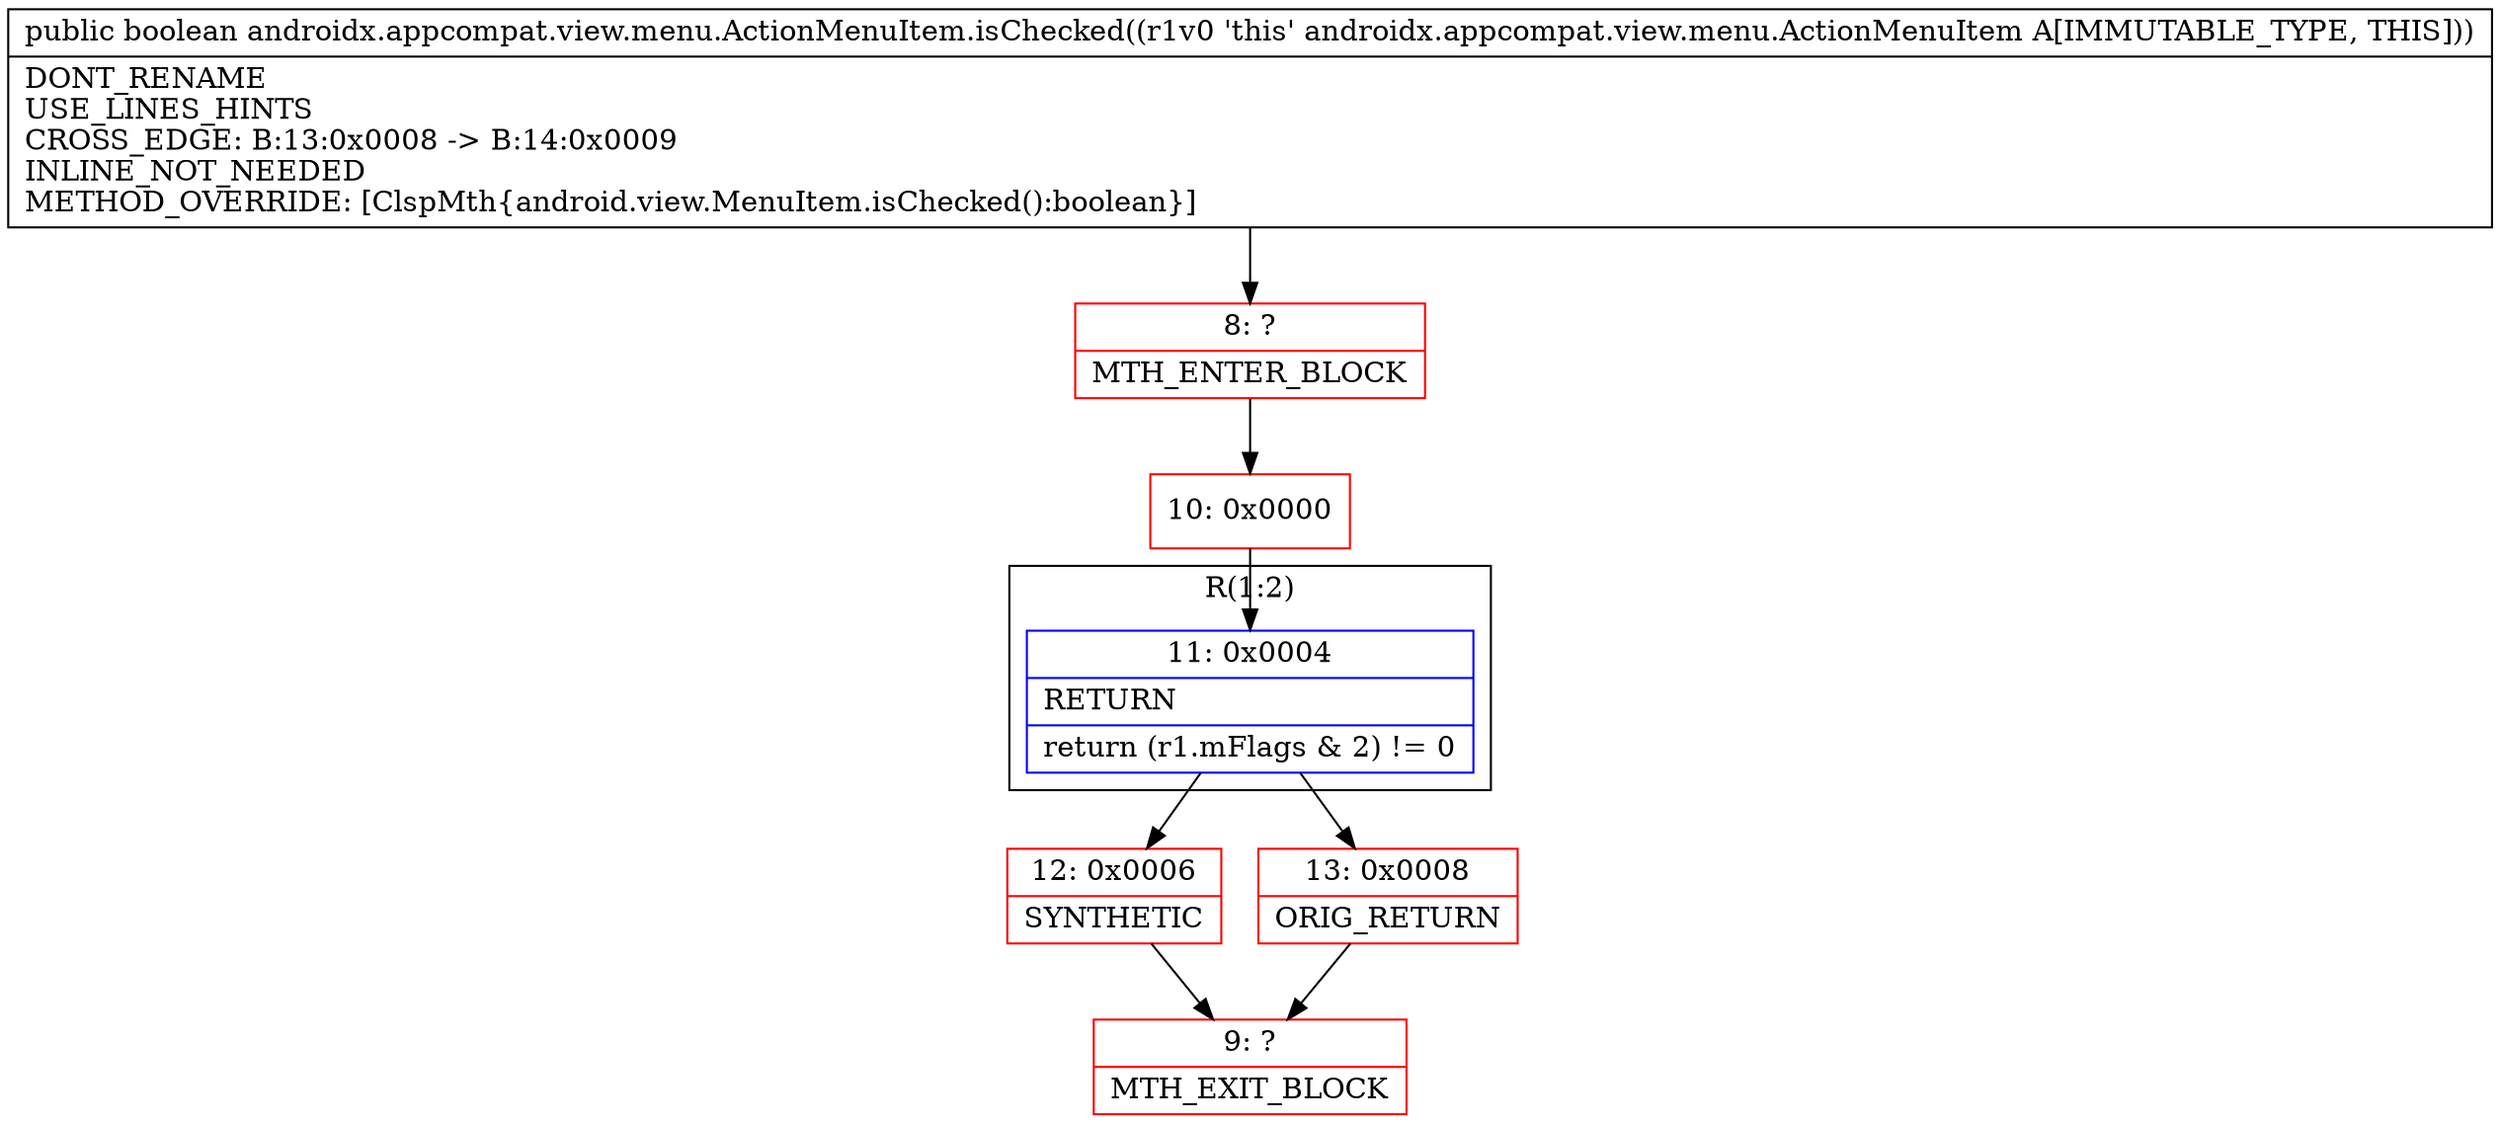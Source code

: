 digraph "CFG forandroidx.appcompat.view.menu.ActionMenuItem.isChecked()Z" {
subgraph cluster_Region_923327990 {
label = "R(1:2)";
node [shape=record,color=blue];
Node_11 [shape=record,label="{11\:\ 0x0004|RETURN\l|return (r1.mFlags & 2) != 0\l}"];
}
Node_8 [shape=record,color=red,label="{8\:\ ?|MTH_ENTER_BLOCK\l}"];
Node_10 [shape=record,color=red,label="{10\:\ 0x0000}"];
Node_12 [shape=record,color=red,label="{12\:\ 0x0006|SYNTHETIC\l}"];
Node_9 [shape=record,color=red,label="{9\:\ ?|MTH_EXIT_BLOCK\l}"];
Node_13 [shape=record,color=red,label="{13\:\ 0x0008|ORIG_RETURN\l}"];
MethodNode[shape=record,label="{public boolean androidx.appcompat.view.menu.ActionMenuItem.isChecked((r1v0 'this' androidx.appcompat.view.menu.ActionMenuItem A[IMMUTABLE_TYPE, THIS]))  | DONT_RENAME\lUSE_LINES_HINTS\lCROSS_EDGE: B:13:0x0008 \-\> B:14:0x0009\lINLINE_NOT_NEEDED\lMETHOD_OVERRIDE: [ClspMth\{android.view.MenuItem.isChecked():boolean\}]\l}"];
MethodNode -> Node_8;Node_11 -> Node_12;
Node_11 -> Node_13;
Node_8 -> Node_10;
Node_10 -> Node_11;
Node_12 -> Node_9;
Node_13 -> Node_9;
}

